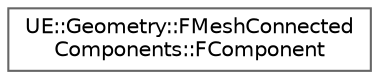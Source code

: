 digraph "Graphical Class Hierarchy"
{
 // INTERACTIVE_SVG=YES
 // LATEX_PDF_SIZE
  bgcolor="transparent";
  edge [fontname=Helvetica,fontsize=10,labelfontname=Helvetica,labelfontsize=10];
  node [fontname=Helvetica,fontsize=10,shape=box,height=0.2,width=0.4];
  rankdir="LR";
  Node0 [id="Node000000",label="UE::Geometry::FMeshConnected\lComponents::FComponent",height=0.2,width=0.4,color="grey40", fillcolor="white", style="filled",URL="$d9/d6d/structUE_1_1Geometry_1_1FMeshConnectedComponents_1_1FComponent.html",tooltip="Connected Component found by one of the calculation functions."];
}
